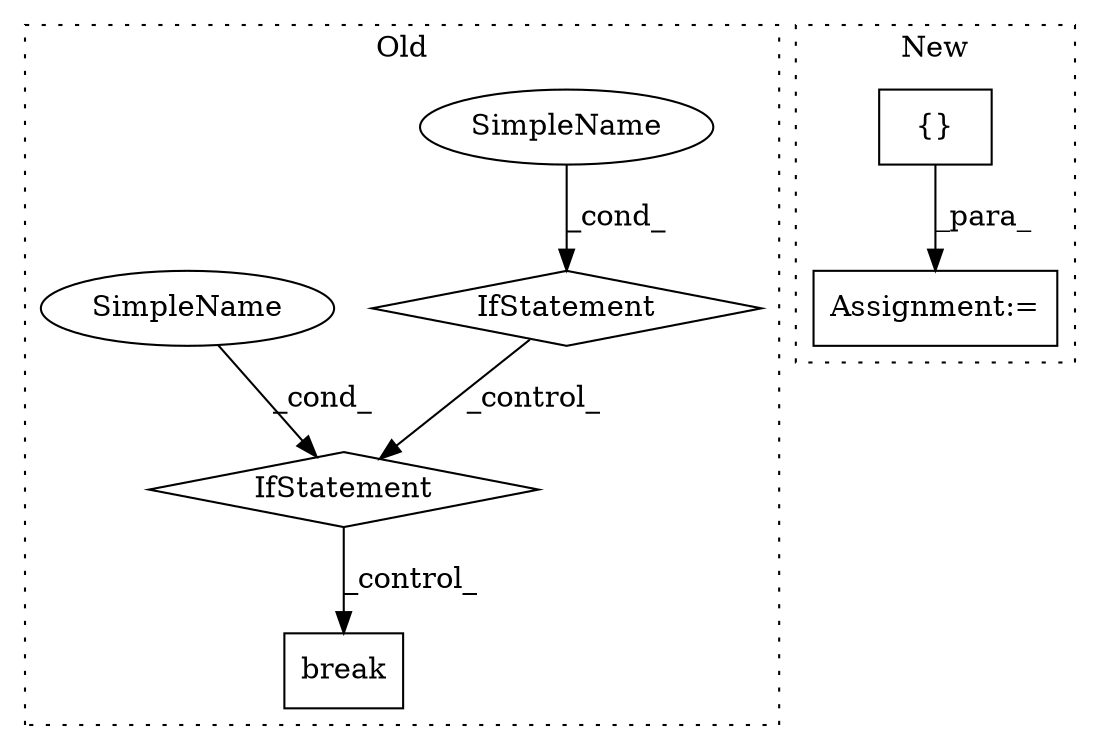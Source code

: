 digraph G {
subgraph cluster0 {
1 [label="break" a="10" s="437" l="6" shape="box"];
4 [label="IfStatement" a="25" s="367,396" l="4,2" shape="diamond"];
5 [label="SimpleName" a="42" s="" l="" shape="ellipse"];
6 [label="IfStatement" a="25" s="274,287" l="4,2" shape="diamond"];
7 [label="SimpleName" a="42" s="" l="" shape="ellipse"];
label = "Old";
style="dotted";
}
subgraph cluster1 {
2 [label="{}" a="4" s="161,185" l="1,1" shape="box"];
3 [label="Assignment:=" a="7" s="249" l="1" shape="box"];
label = "New";
style="dotted";
}
2 -> 3 [label="_para_"];
4 -> 1 [label="_control_"];
5 -> 6 [label="_cond_"];
6 -> 4 [label="_control_"];
7 -> 4 [label="_cond_"];
}